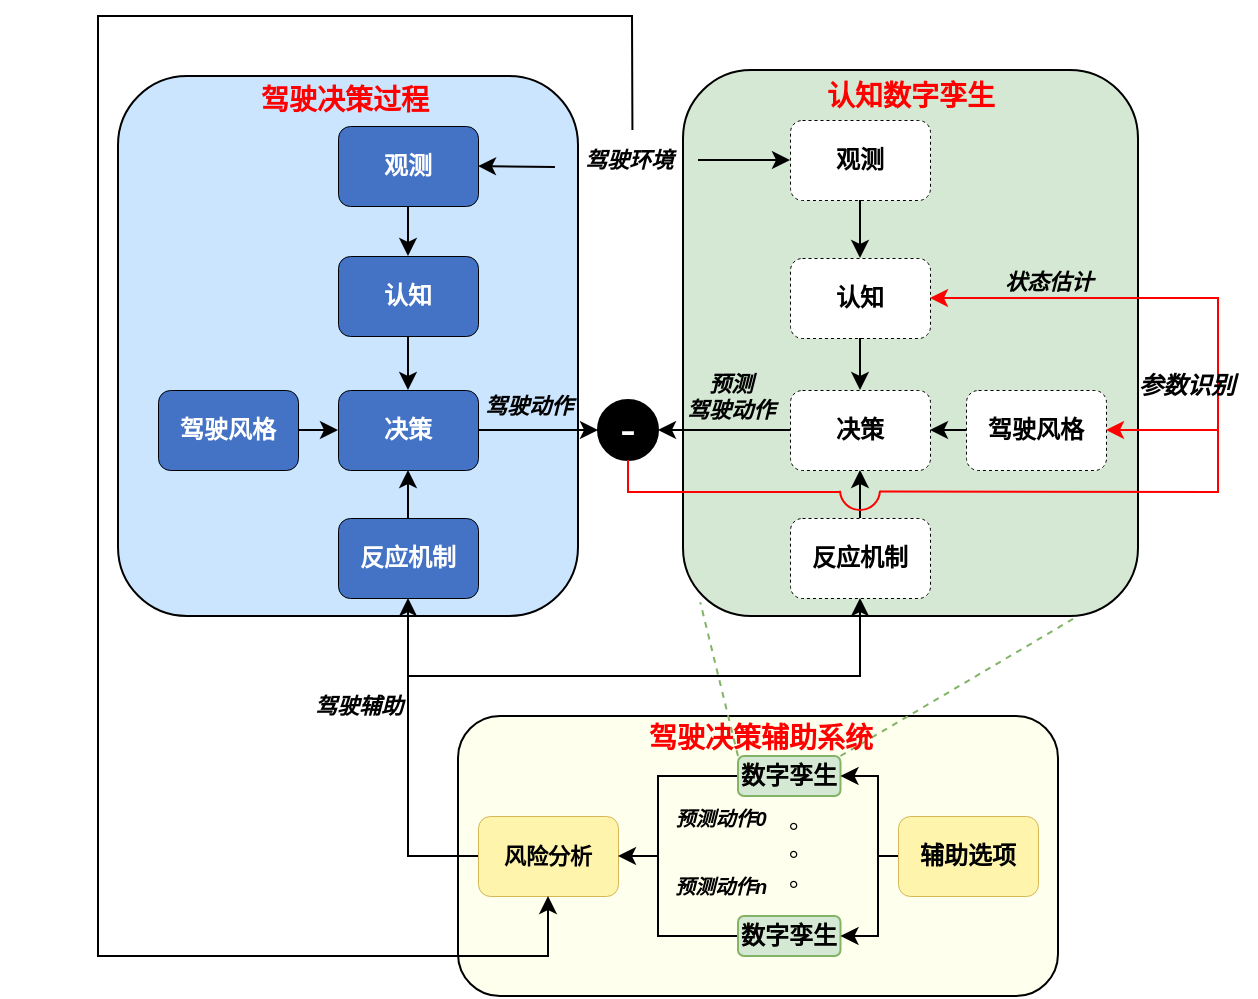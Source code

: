 <mxfile version="24.4.4" type="github">
  <diagram name="第 1 页" id="185f3p6IT1ciht2usPEY">
    <mxGraphModel dx="1781" dy="968" grid="1" gridSize="10" guides="1" tooltips="1" connect="1" arrows="1" fold="1" page="1" pageScale="1" pageWidth="827" pageHeight="1169" math="0" shadow="0">
      <root>
        <mxCell id="0" />
        <mxCell id="1" parent="0" />
        <mxCell id="f-30hHIi__xefFYYYYdv-177" value="" style="rounded=1;whiteSpace=wrap;html=1;fillColor=#CCE5FF;strokeColor=#000000;" vertex="1" parent="1">
          <mxGeometry x="160" y="180" width="230" height="270" as="geometry" />
        </mxCell>
        <mxCell id="f-30hHIi__xefFYYYYdv-178" value="&lt;font color=&quot;#ffffff&quot;&gt;&lt;b&gt;观测&lt;/b&gt;&lt;/font&gt;" style="rounded=1;whiteSpace=wrap;html=1;fillColor=#4472C4;strokeWidth=0.5;" vertex="1" parent="1">
          <mxGeometry x="270" y="205" width="70" height="40" as="geometry" />
        </mxCell>
        <mxCell id="f-30hHIi__xefFYYYYdv-179" value="&lt;font color=&quot;#ffffff&quot;&gt;&lt;b&gt;认知&lt;/b&gt;&lt;/font&gt;" style="rounded=1;whiteSpace=wrap;html=1;fillColor=#4472C4;strokeWidth=0.5;" vertex="1" parent="1">
          <mxGeometry x="270" y="270" width="70" height="40" as="geometry" />
        </mxCell>
        <mxCell id="f-30hHIi__xefFYYYYdv-180" value="&lt;font color=&quot;#ffffff&quot;&gt;&lt;b&gt;决策&lt;/b&gt;&lt;/font&gt;" style="rounded=1;whiteSpace=wrap;html=1;fillColor=#4472C4;strokeWidth=0.5;" vertex="1" parent="1">
          <mxGeometry x="270" y="337" width="70" height="40" as="geometry" />
        </mxCell>
        <mxCell id="f-30hHIi__xefFYYYYdv-181" value="&lt;font color=&quot;#ffffff&quot;&gt;&lt;b&gt;反应机制&lt;/b&gt;&lt;/font&gt;" style="rounded=1;whiteSpace=wrap;html=1;fillColor=#4472C4;strokeWidth=0.5;" vertex="1" parent="1">
          <mxGeometry x="270" y="401" width="70" height="40" as="geometry" />
        </mxCell>
        <mxCell id="f-30hHIi__xefFYYYYdv-182" value="" style="endArrow=classic;html=1;rounded=0;exitX=0.5;exitY=1;exitDx=0;exitDy=0;entryX=0.5;entryY=0;entryDx=0;entryDy=0;" edge="1" parent="1" source="f-30hHIi__xefFYYYYdv-178" target="f-30hHIi__xefFYYYYdv-179">
          <mxGeometry width="50" height="50" relative="1" as="geometry">
            <mxPoint x="120" y="380" as="sourcePoint" />
            <mxPoint x="170" y="330" as="targetPoint" />
          </mxGeometry>
        </mxCell>
        <mxCell id="f-30hHIi__xefFYYYYdv-183" value="" style="endArrow=classic;html=1;rounded=0;exitX=0.5;exitY=1;exitDx=0;exitDy=0;entryX=0.5;entryY=0;entryDx=0;entryDy=0;" edge="1" parent="1" source="f-30hHIi__xefFYYYYdv-179" target="f-30hHIi__xefFYYYYdv-180">
          <mxGeometry width="50" height="50" relative="1" as="geometry">
            <mxPoint x="260" y="530" as="sourcePoint" />
            <mxPoint x="310" y="480" as="targetPoint" />
          </mxGeometry>
        </mxCell>
        <mxCell id="f-30hHIi__xefFYYYYdv-184" value="&lt;font color=&quot;#ffffff&quot;&gt;&lt;b&gt;驾驶风格&lt;/b&gt;&lt;/font&gt;" style="rounded=1;whiteSpace=wrap;html=1;fillColor=#4472C4;strokeWidth=0.5;" vertex="1" parent="1">
          <mxGeometry x="180" y="337" width="70" height="40" as="geometry" />
        </mxCell>
        <mxCell id="f-30hHIi__xefFYYYYdv-185" value="" style="endArrow=classic;html=1;rounded=0;exitX=1;exitY=0.5;exitDx=0;exitDy=0;entryX=0;entryY=0.5;entryDx=0;entryDy=0;" edge="1" parent="1" source="f-30hHIi__xefFYYYYdv-184" target="f-30hHIi__xefFYYYYdv-180">
          <mxGeometry width="50" height="50" relative="1" as="geometry">
            <mxPoint x="315" y="330" as="sourcePoint" />
            <mxPoint x="250" y="510" as="targetPoint" />
          </mxGeometry>
        </mxCell>
        <mxCell id="f-30hHIi__xefFYYYYdv-186" value="" style="endArrow=classic;html=1;rounded=0;entryX=0.5;entryY=1;entryDx=0;entryDy=0;exitX=0.5;exitY=0;exitDx=0;exitDy=0;" edge="1" parent="1" source="f-30hHIi__xefFYYYYdv-181" target="f-30hHIi__xefFYYYYdv-180">
          <mxGeometry width="50" height="50" relative="1" as="geometry">
            <mxPoint x="340" y="370" as="sourcePoint" />
            <mxPoint x="280" y="380" as="targetPoint" />
          </mxGeometry>
        </mxCell>
        <mxCell id="f-30hHIi__xefFYYYYdv-187" value="" style="rounded=1;whiteSpace=wrap;html=1;fillColor=#d5e8d4;strokeColor=#000000;movable=1;resizable=1;rotatable=1;deletable=1;editable=1;locked=0;connectable=1;" vertex="1" parent="1">
          <mxGeometry x="442.5" y="177" width="227.5" height="273" as="geometry" />
        </mxCell>
        <mxCell id="f-30hHIi__xefFYYYYdv-188" value="&lt;b&gt;观测&lt;/b&gt;" style="rounded=1;whiteSpace=wrap;html=1;fillColor=#FFFFFF;strokeWidth=0.5;dashed=1;" vertex="1" parent="1">
          <mxGeometry x="496" y="202" width="70" height="40" as="geometry" />
        </mxCell>
        <mxCell id="f-30hHIi__xefFYYYYdv-189" value="&lt;b&gt;认知&lt;/b&gt;" style="rounded=1;whiteSpace=wrap;html=1;fillColor=#FFFFFF;strokeWidth=0.5;dashed=1;" vertex="1" parent="1">
          <mxGeometry x="496" y="271" width="70" height="40" as="geometry" />
        </mxCell>
        <mxCell id="f-30hHIi__xefFYYYYdv-190" value="&lt;b&gt;决策&lt;/b&gt;" style="rounded=1;whiteSpace=wrap;html=1;fillColor=#FFFFFF;strokeWidth=0.5;dashed=1;" vertex="1" parent="1">
          <mxGeometry x="496" y="337" width="70" height="40" as="geometry" />
        </mxCell>
        <mxCell id="f-30hHIi__xefFYYYYdv-191" value="&lt;b&gt;反应机制&lt;/b&gt;" style="rounded=1;whiteSpace=wrap;html=1;fillColor=#FFFFFF;strokeWidth=0.5;strokeColor=#000000;dashed=1;" vertex="1" parent="1">
          <mxGeometry x="496" y="401" width="70" height="40" as="geometry" />
        </mxCell>
        <mxCell id="f-30hHIi__xefFYYYYdv-192" value="" style="endArrow=classic;html=1;rounded=0;exitX=0.5;exitY=1;exitDx=0;exitDy=0;entryX=0.5;entryY=0;entryDx=0;entryDy=0;" edge="1" parent="1" source="f-30hHIi__xefFYYYYdv-188" target="f-30hHIi__xefFYYYYdv-189">
          <mxGeometry width="50" height="50" relative="1" as="geometry">
            <mxPoint x="336" y="298" as="sourcePoint" />
            <mxPoint x="386" y="248" as="targetPoint" />
          </mxGeometry>
        </mxCell>
        <mxCell id="f-30hHIi__xefFYYYYdv-193" value="" style="endArrow=classic;html=1;rounded=0;exitX=0.5;exitY=1;exitDx=0;exitDy=0;entryX=0.5;entryY=0;entryDx=0;entryDy=0;" edge="1" parent="1" source="f-30hHIi__xefFYYYYdv-189" target="f-30hHIi__xefFYYYYdv-190">
          <mxGeometry width="50" height="50" relative="1" as="geometry">
            <mxPoint x="476" y="448" as="sourcePoint" />
            <mxPoint x="526" y="398" as="targetPoint" />
          </mxGeometry>
        </mxCell>
        <mxCell id="f-30hHIi__xefFYYYYdv-194" value="&lt;b&gt;驾驶风格&lt;/b&gt;" style="rounded=1;whiteSpace=wrap;html=1;fillColor=#FFFFFF;strokeWidth=0.5;dashed=1;" vertex="1" parent="1">
          <mxGeometry x="584" y="337" width="70" height="40" as="geometry" />
        </mxCell>
        <mxCell id="f-30hHIi__xefFYYYYdv-195" value="" style="endArrow=classic;html=1;rounded=0;exitX=1;exitY=0.5;exitDx=0;exitDy=0;entryX=0;entryY=0.5;entryDx=0;entryDy=0;" edge="1" parent="1" source="f-30hHIi__xefFYYYYdv-180" target="f-30hHIi__xefFYYYYdv-196">
          <mxGeometry width="50" height="50" relative="1" as="geometry">
            <mxPoint x="430" y="490" as="sourcePoint" />
            <mxPoint x="510" y="370" as="targetPoint" />
          </mxGeometry>
        </mxCell>
        <mxCell id="f-30hHIi__xefFYYYYdv-196" value="&lt;font color=&quot;#ffffff&quot; style=&quot;font-size: 24px;&quot;&gt;-&lt;/font&gt;" style="ellipse;whiteSpace=wrap;html=1;aspect=fixed;strokeColor=#000000;fillColor=#000000;" vertex="1" parent="1">
          <mxGeometry x="400" y="342" width="30" height="30" as="geometry" />
        </mxCell>
        <mxCell id="f-30hHIi__xefFYYYYdv-197" value="" style="rounded=1;whiteSpace=wrap;html=1;fillColor=#FFFFED;strokeColor=#000000;" vertex="1" parent="1">
          <mxGeometry x="330" y="500" width="300" height="140" as="geometry" />
        </mxCell>
        <mxCell id="f-30hHIi__xefFYYYYdv-198" value="&lt;span style=&quot;font-size: 11px;&quot;&gt;&lt;b&gt;风险分析&lt;/b&gt;&lt;/span&gt;" style="rounded=1;whiteSpace=wrap;html=1;fillColor=#FFF4AB;strokeWidth=0.5;strokeColor=#d6b656;" vertex="1" parent="1">
          <mxGeometry x="340" y="550" width="70" height="40" as="geometry" />
        </mxCell>
        <mxCell id="f-30hHIi__xefFYYYYdv-199" value="" style="endArrow=none;dashed=1;html=1;rounded=0;exitX=0;exitY=0;exitDx=0;exitDy=0;entryX=0.038;entryY=0.975;entryDx=0;entryDy=0;entryPerimeter=0;fillColor=#d5e8d4;strokeColor=#82b366;" edge="1" parent="1" source="f-30hHIi__xefFYYYYdv-208" target="f-30hHIi__xefFYYYYdv-187">
          <mxGeometry width="50" height="50" relative="1" as="geometry">
            <mxPoint x="515.63" y="520" as="sourcePoint" />
            <mxPoint x="530" y="430" as="targetPoint" />
          </mxGeometry>
        </mxCell>
        <mxCell id="f-30hHIi__xefFYYYYdv-200" value="" style="endArrow=none;dashed=1;html=1;rounded=0;exitX=1;exitY=0;exitDx=0;exitDy=0;fillColor=#d5e8d4;strokeColor=#82b366;" edge="1" parent="1" source="f-30hHIi__xefFYYYYdv-208">
          <mxGeometry width="50" height="50" relative="1" as="geometry">
            <mxPoint x="556.88" y="520" as="sourcePoint" />
            <mxPoint x="640" y="450" as="targetPoint" />
          </mxGeometry>
        </mxCell>
        <mxCell id="f-30hHIi__xefFYYYYdv-201" value="。&lt;br&gt;。&lt;br&gt;。" style="text;html=1;align=center;verticalAlign=middle;resizable=0;points=[];autosize=1;strokeColor=none;fillColor=none;" vertex="1" parent="1">
          <mxGeometry x="481.25" y="536" width="40" height="60" as="geometry" />
        </mxCell>
        <mxCell id="f-30hHIi__xefFYYYYdv-202" value="" style="endArrow=none;html=1;rounded=0;entryX=0;entryY=0.5;entryDx=0;entryDy=0;" edge="1" parent="1" target="f-30hHIi__xefFYYYYdv-209">
          <mxGeometry width="50" height="50" relative="1" as="geometry">
            <mxPoint x="430" y="570" as="sourcePoint" />
            <mxPoint x="445.63" y="610" as="targetPoint" />
            <Array as="points">
              <mxPoint x="430" y="610" />
            </Array>
          </mxGeometry>
        </mxCell>
        <mxCell id="f-30hHIi__xefFYYYYdv-203" value="" style="endArrow=classic;html=1;rounded=0;entryX=0.5;entryY=1;entryDx=0;entryDy=0;exitX=0;exitY=0.5;exitDx=0;exitDy=0;" edge="1" parent="1" source="f-30hHIi__xefFYYYYdv-198" target="f-30hHIi__xefFYYYYdv-181">
          <mxGeometry width="50" height="50" relative="1" as="geometry">
            <mxPoint x="270" y="560" as="sourcePoint" />
            <mxPoint x="320" y="510" as="targetPoint" />
            <Array as="points">
              <mxPoint x="305" y="570" />
            </Array>
          </mxGeometry>
        </mxCell>
        <mxCell id="f-30hHIi__xefFYYYYdv-204" value="" style="endArrow=classic;html=1;rounded=0;entryX=1;entryY=0.5;entryDx=0;entryDy=0;exitX=0;exitY=0.5;exitDx=0;exitDy=0;" edge="1" parent="1" source="f-30hHIi__xefFYYYYdv-208" target="f-30hHIi__xefFYYYYdv-198">
          <mxGeometry width="50" height="50" relative="1" as="geometry">
            <mxPoint x="445.63" y="530" as="sourcePoint" />
            <mxPoint x="410" y="720" as="targetPoint" />
            <Array as="points">
              <mxPoint x="430" y="530" />
              <mxPoint x="430" y="570" />
            </Array>
          </mxGeometry>
        </mxCell>
        <mxCell id="f-30hHIi__xefFYYYYdv-205" value="&lt;i&gt;&lt;b&gt;&lt;font style=&quot;font-size: 11px;&quot;&gt;驾驶辅助&lt;/font&gt;&lt;/b&gt;&lt;/i&gt;" style="text;html=1;align=center;verticalAlign=middle;resizable=0;points=[];autosize=1;strokeColor=none;fillColor=none;" vertex="1" parent="1">
          <mxGeometry x="245" y="480" width="70" height="30" as="geometry" />
        </mxCell>
        <mxCell id="f-30hHIi__xefFYYYYdv-206" value="&lt;i&gt;&lt;b&gt;&lt;font style=&quot;font-size: 11px;&quot;&gt;驾驶动作&lt;/font&gt;&lt;/b&gt;&lt;/i&gt;" style="text;html=1;align=center;verticalAlign=middle;resizable=0;points=[];autosize=1;strokeColor=none;fillColor=none;" vertex="1" parent="1">
          <mxGeometry x="330" y="330" width="70" height="30" as="geometry" />
        </mxCell>
        <mxCell id="f-30hHIi__xefFYYYYdv-207" value="&lt;b style=&quot;font-size: 11px;&quot;&gt;&lt;i&gt;&lt;font style=&quot;font-size: 11px;&quot;&gt;预测&lt;/font&gt;&lt;/i&gt;&lt;/b&gt;&lt;div style=&quot;font-size: 11px;&quot;&gt;&lt;b&gt;&lt;i&gt;&lt;font style=&quot;font-size: 11px;&quot;&gt;驾驶动作&lt;/font&gt;&lt;/i&gt;&lt;/b&gt;&lt;/div&gt;" style="text;html=1;align=center;verticalAlign=middle;resizable=0;points=[];autosize=1;strokeColor=none;fillColor=none;" vertex="1" parent="1">
          <mxGeometry x="431" y="320" width="70" height="40" as="geometry" />
        </mxCell>
        <mxCell id="f-30hHIi__xefFYYYYdv-208" value="&lt;b&gt;数字孪生&lt;/b&gt;" style="rounded=1;whiteSpace=wrap;html=1;fillColor=#d5e8d4;strokeColor=#82b366;" vertex="1" parent="1">
          <mxGeometry x="470" y="520" width="51.25" height="20" as="geometry" />
        </mxCell>
        <mxCell id="f-30hHIi__xefFYYYYdv-209" value="&lt;b&gt;数字孪生&lt;/b&gt;" style="rounded=1;whiteSpace=wrap;html=1;fillColor=#d5e8d4;strokeColor=#82b366;" vertex="1" parent="1">
          <mxGeometry x="470" y="600" width="51.25" height="20" as="geometry" />
        </mxCell>
        <mxCell id="f-30hHIi__xefFYYYYdv-210" value="&lt;b style=&quot;border-color: var(--border-color); color: rgb(255, 0, 0);&quot;&gt;&lt;font style=&quot;font-size: 14px;&quot;&gt;驾驶决策过程&lt;/font&gt;&lt;/b&gt;" style="text;html=1;align=center;verticalAlign=middle;whiteSpace=wrap;rounded=0;" vertex="1" parent="1">
          <mxGeometry x="101" y="177" width="345" height="30" as="geometry" />
        </mxCell>
        <mxCell id="f-30hHIi__xefFYYYYdv-211" value="&lt;font color=&quot;#ff0000&quot;&gt;&lt;span style=&quot;font-size: 14px;&quot;&gt;&lt;b&gt;认知数字孪生&lt;/b&gt;&lt;/span&gt;&lt;/font&gt;" style="text;html=1;align=center;verticalAlign=middle;whiteSpace=wrap;rounded=0;" vertex="1" parent="1">
          <mxGeometry x="383.75" y="175" width="345" height="30" as="geometry" />
        </mxCell>
        <mxCell id="f-30hHIi__xefFYYYYdv-212" value="&lt;span style=&quot;font-size: 10px;&quot;&gt;&lt;b&gt;&lt;i&gt;预测动作0&lt;/i&gt;&lt;/b&gt;&lt;/span&gt;" style="text;html=1;align=center;verticalAlign=middle;resizable=0;points=[];autosize=1;strokeColor=none;fillColor=none;" vertex="1" parent="1">
          <mxGeometry x="426" y="536" width="70" height="30" as="geometry" />
        </mxCell>
        <mxCell id="f-30hHIi__xefFYYYYdv-213" value="&lt;span style=&quot;font-size: 10px;&quot;&gt;&lt;b&gt;&lt;i&gt;预测动作n&lt;/i&gt;&lt;/b&gt;&lt;/span&gt;" style="text;html=1;align=center;verticalAlign=middle;resizable=0;points=[];autosize=1;strokeColor=none;fillColor=none;" vertex="1" parent="1">
          <mxGeometry x="426" y="570" width="70" height="30" as="geometry" />
        </mxCell>
        <mxCell id="f-30hHIi__xefFYYYYdv-214" value="" style="endArrow=classic;html=1;rounded=0;entryX=0.5;entryY=1;entryDx=0;entryDy=0;exitX=0.5;exitY=0;exitDx=0;exitDy=0;" edge="1" parent="1" source="f-30hHIi__xefFYYYYdv-191" target="f-30hHIi__xefFYYYYdv-190">
          <mxGeometry width="50" height="50" relative="1" as="geometry">
            <mxPoint x="637.5" y="511" as="sourcePoint" />
            <mxPoint x="687.5" y="461" as="targetPoint" />
          </mxGeometry>
        </mxCell>
        <mxCell id="f-30hHIi__xefFYYYYdv-215" value="&lt;b&gt;辅助选项&lt;/b&gt;" style="rounded=1;whiteSpace=wrap;html=1;fillColor=#FFF4AB;strokeWidth=0.5;strokeColor=#d6b656;" vertex="1" parent="1">
          <mxGeometry x="550" y="550" width="70" height="40" as="geometry" />
        </mxCell>
        <mxCell id="f-30hHIi__xefFYYYYdv-216" value="" style="endArrow=classic;html=1;rounded=0;exitX=0;exitY=0.5;exitDx=0;exitDy=0;entryX=1;entryY=0.5;entryDx=0;entryDy=0;" edge="1" parent="1" source="f-30hHIi__xefFYYYYdv-215" target="f-30hHIi__xefFYYYYdv-209">
          <mxGeometry width="50" height="50" relative="1" as="geometry">
            <mxPoint x="450" y="750" as="sourcePoint" />
            <mxPoint x="760" y="700" as="targetPoint" />
            <Array as="points">
              <mxPoint x="540" y="570" />
              <mxPoint x="540" y="610" />
              <mxPoint x="530" y="610" />
            </Array>
          </mxGeometry>
        </mxCell>
        <mxCell id="f-30hHIi__xefFYYYYdv-217" value="" style="endArrow=classic;html=1;rounded=0;entryX=1;entryY=0.5;entryDx=0;entryDy=0;" edge="1" parent="1" target="f-30hHIi__xefFYYYYdv-208">
          <mxGeometry width="50" height="50" relative="1" as="geometry">
            <mxPoint x="540" y="570" as="sourcePoint" />
            <mxPoint x="530" y="690" as="targetPoint" />
            <Array as="points">
              <mxPoint x="540" y="530" />
            </Array>
          </mxGeometry>
        </mxCell>
        <mxCell id="f-30hHIi__xefFYYYYdv-234" style="edgeStyle=orthogonalEdgeStyle;rounded=0;orthogonalLoop=1;jettySize=auto;html=1;entryX=0;entryY=0.5;entryDx=0;entryDy=0;" edge="1" parent="1" source="f-30hHIi__xefFYYYYdv-218" target="f-30hHIi__xefFYYYYdv-188">
          <mxGeometry relative="1" as="geometry" />
        </mxCell>
        <mxCell id="f-30hHIi__xefFYYYYdv-218" value="&lt;b&gt;&lt;i&gt;&lt;font style=&quot;font-size: 11px;&quot;&gt;驾驶环境&lt;/font&gt;&lt;/i&gt;&lt;/b&gt;" style="text;html=1;align=center;verticalAlign=middle;resizable=0;points=[];autosize=1;strokeColor=none;fillColor=none;" vertex="1" parent="1">
          <mxGeometry x="380" y="207" width="70" height="30" as="geometry" />
        </mxCell>
        <mxCell id="f-30hHIi__xefFYYYYdv-219" value="" style="endArrow=classic;html=1;rounded=0;exitX=0;exitY=0.5;exitDx=0;exitDy=0;entryX=1;entryY=0.5;entryDx=0;entryDy=0;" edge="1" parent="1" source="f-30hHIi__xefFYYYYdv-190" target="f-30hHIi__xefFYYYYdv-196">
          <mxGeometry width="50" height="50" relative="1" as="geometry">
            <mxPoint x="380" y="140" as="sourcePoint" />
            <mxPoint x="430" y="90" as="targetPoint" />
          </mxGeometry>
        </mxCell>
        <mxCell id="f-30hHIi__xefFYYYYdv-220" value="" style="endArrow=classic;html=1;rounded=0;exitX=0;exitY=0.5;exitDx=0;exitDy=0;entryX=1;entryY=0.5;entryDx=0;entryDy=0;" edge="1" parent="1" source="f-30hHIi__xefFYYYYdv-194" target="f-30hHIi__xefFYYYYdv-190">
          <mxGeometry width="50" height="50" relative="1" as="geometry">
            <mxPoint x="260" y="367" as="sourcePoint" />
            <mxPoint x="560" y="357" as="targetPoint" />
          </mxGeometry>
        </mxCell>
        <mxCell id="f-30hHIi__xefFYYYYdv-221" value="" style="endArrow=classic;html=1;rounded=0;entryX=1;entryY=0.5;entryDx=0;entryDy=0;strokeColor=#FF0000;" edge="1" parent="1" target="f-30hHIi__xefFYYYYdv-189">
          <mxGeometry width="50" height="50" relative="1" as="geometry">
            <mxPoint x="710" y="360" as="sourcePoint" />
            <mxPoint x="770" y="250" as="targetPoint" />
            <Array as="points">
              <mxPoint x="710" y="291" />
            </Array>
          </mxGeometry>
        </mxCell>
        <mxCell id="f-30hHIi__xefFYYYYdv-222" value="" style="verticalLabelPosition=bottom;verticalAlign=top;html=1;shape=mxgraph.basic.arc;startAngle=0.256;endAngle=0.744;strokeColor=#FF0000;" vertex="1" parent="1">
          <mxGeometry x="521" y="377" width="20" height="20" as="geometry" />
        </mxCell>
        <mxCell id="f-30hHIi__xefFYYYYdv-223" value="" style="endArrow=none;html=1;rounded=0;entryX=0.5;entryY=1;entryDx=0;entryDy=0;exitX=0.017;exitY=0.553;exitDx=0;exitDy=0;exitPerimeter=0;strokeColor=#FF0000;" edge="1" parent="1">
          <mxGeometry width="50" height="50" relative="1" as="geometry">
            <mxPoint x="521.34" y="388.06" as="sourcePoint" />
            <mxPoint x="415.0" y="372" as="targetPoint" />
            <Array as="points">
              <mxPoint x="415" y="388" />
            </Array>
          </mxGeometry>
        </mxCell>
        <mxCell id="f-30hHIi__xefFYYYYdv-224" value="" style="endArrow=classic;html=1;rounded=0;exitX=1.003;exitY=0.54;exitDx=0;exitDy=0;exitPerimeter=0;entryX=1;entryY=0.5;entryDx=0;entryDy=0;strokeColor=#FF0000;" edge="1" parent="1" source="f-30hHIi__xefFYYYYdv-222" target="f-30hHIi__xefFYYYYdv-194">
          <mxGeometry width="50" height="50" relative="1" as="geometry">
            <mxPoint x="670" y="440" as="sourcePoint" />
            <mxPoint x="720" y="390" as="targetPoint" />
            <Array as="points">
              <mxPoint x="710" y="388" />
              <mxPoint x="710" y="357" />
            </Array>
          </mxGeometry>
        </mxCell>
        <mxCell id="f-30hHIi__xefFYYYYdv-226" value="" style="endArrow=classic;html=1;rounded=0;entryX=1;entryY=0.5;entryDx=0;entryDy=0;exitX=-0.022;exitY=0.617;exitDx=0;exitDy=0;exitPerimeter=0;" edge="1" parent="1" source="f-30hHIi__xefFYYYYdv-218" target="f-30hHIi__xefFYYYYdv-178">
          <mxGeometry width="50" height="50" relative="1" as="geometry">
            <mxPoint x="350" y="237" as="sourcePoint" />
            <mxPoint x="400" y="187" as="targetPoint" />
          </mxGeometry>
        </mxCell>
        <mxCell id="f-30hHIi__xefFYYYYdv-227" value="" style="endArrow=classic;html=1;rounded=0;entryX=0.5;entryY=1;entryDx=0;entryDy=0;" edge="1" parent="1" target="f-30hHIi__xefFYYYYdv-191">
          <mxGeometry width="50" height="50" relative="1" as="geometry">
            <mxPoint x="305" y="480" as="sourcePoint" />
            <mxPoint x="536" y="441" as="targetPoint" />
            <Array as="points">
              <mxPoint x="531" y="480" />
            </Array>
          </mxGeometry>
        </mxCell>
        <mxCell id="f-30hHIi__xefFYYYYdv-228" value="" style="endArrow=classic;html=1;rounded=0;entryX=0.5;entryY=1;entryDx=0;entryDy=0;exitX=0.097;exitY=1.065;exitDx=0;exitDy=0;exitPerimeter=0;" edge="1" parent="1" source="f-30hHIi__xefFYYYYdv-211" target="f-30hHIi__xefFYYYYdv-198">
          <mxGeometry width="50" height="50" relative="1" as="geometry">
            <mxPoint x="420" y="150" as="sourcePoint" />
            <mxPoint x="200" y="600" as="targetPoint" />
            <Array as="points">
              <mxPoint x="417" y="150" />
              <mxPoint x="150" y="150" />
              <mxPoint x="150" y="620" />
              <mxPoint x="375" y="620" />
            </Array>
          </mxGeometry>
        </mxCell>
        <mxCell id="f-30hHIi__xefFYYYYdv-229" value="&lt;b&gt;&lt;i&gt;&lt;font style=&quot;font-size: 11px;&quot;&gt;状态估计&lt;/font&gt;&lt;/i&gt;&lt;/b&gt;" style="text;html=1;align=center;verticalAlign=middle;resizable=0;points=[];autosize=1;strokeColor=none;fillColor=none;" vertex="1" parent="1">
          <mxGeometry x="590" y="268" width="70" height="30" as="geometry" />
        </mxCell>
        <mxCell id="f-30hHIi__xefFYYYYdv-230" value="&lt;b&gt;&lt;i&gt;参数识别&lt;/i&gt;&lt;/b&gt;" style="text;html=1;align=center;verticalAlign=middle;resizable=0;points=[];autosize=1;strokeColor=none;fillColor=none;" vertex="1" parent="1">
          <mxGeometry x="658.75" y="320" width="70" height="30" as="geometry" />
        </mxCell>
        <mxCell id="f-30hHIi__xefFYYYYdv-231" value="&lt;font color=&quot;#ff0000&quot;&gt;&lt;span style=&quot;font-size: 14px;&quot;&gt;&lt;b&gt;驾驶决策辅助系统&lt;/b&gt;&lt;/span&gt;&lt;/font&gt;" style="text;html=1;align=center;verticalAlign=middle;whiteSpace=wrap;rounded=0;" vertex="1" parent="1">
          <mxGeometry x="309" y="496" width="345" height="30" as="geometry" />
        </mxCell>
      </root>
    </mxGraphModel>
  </diagram>
</mxfile>
